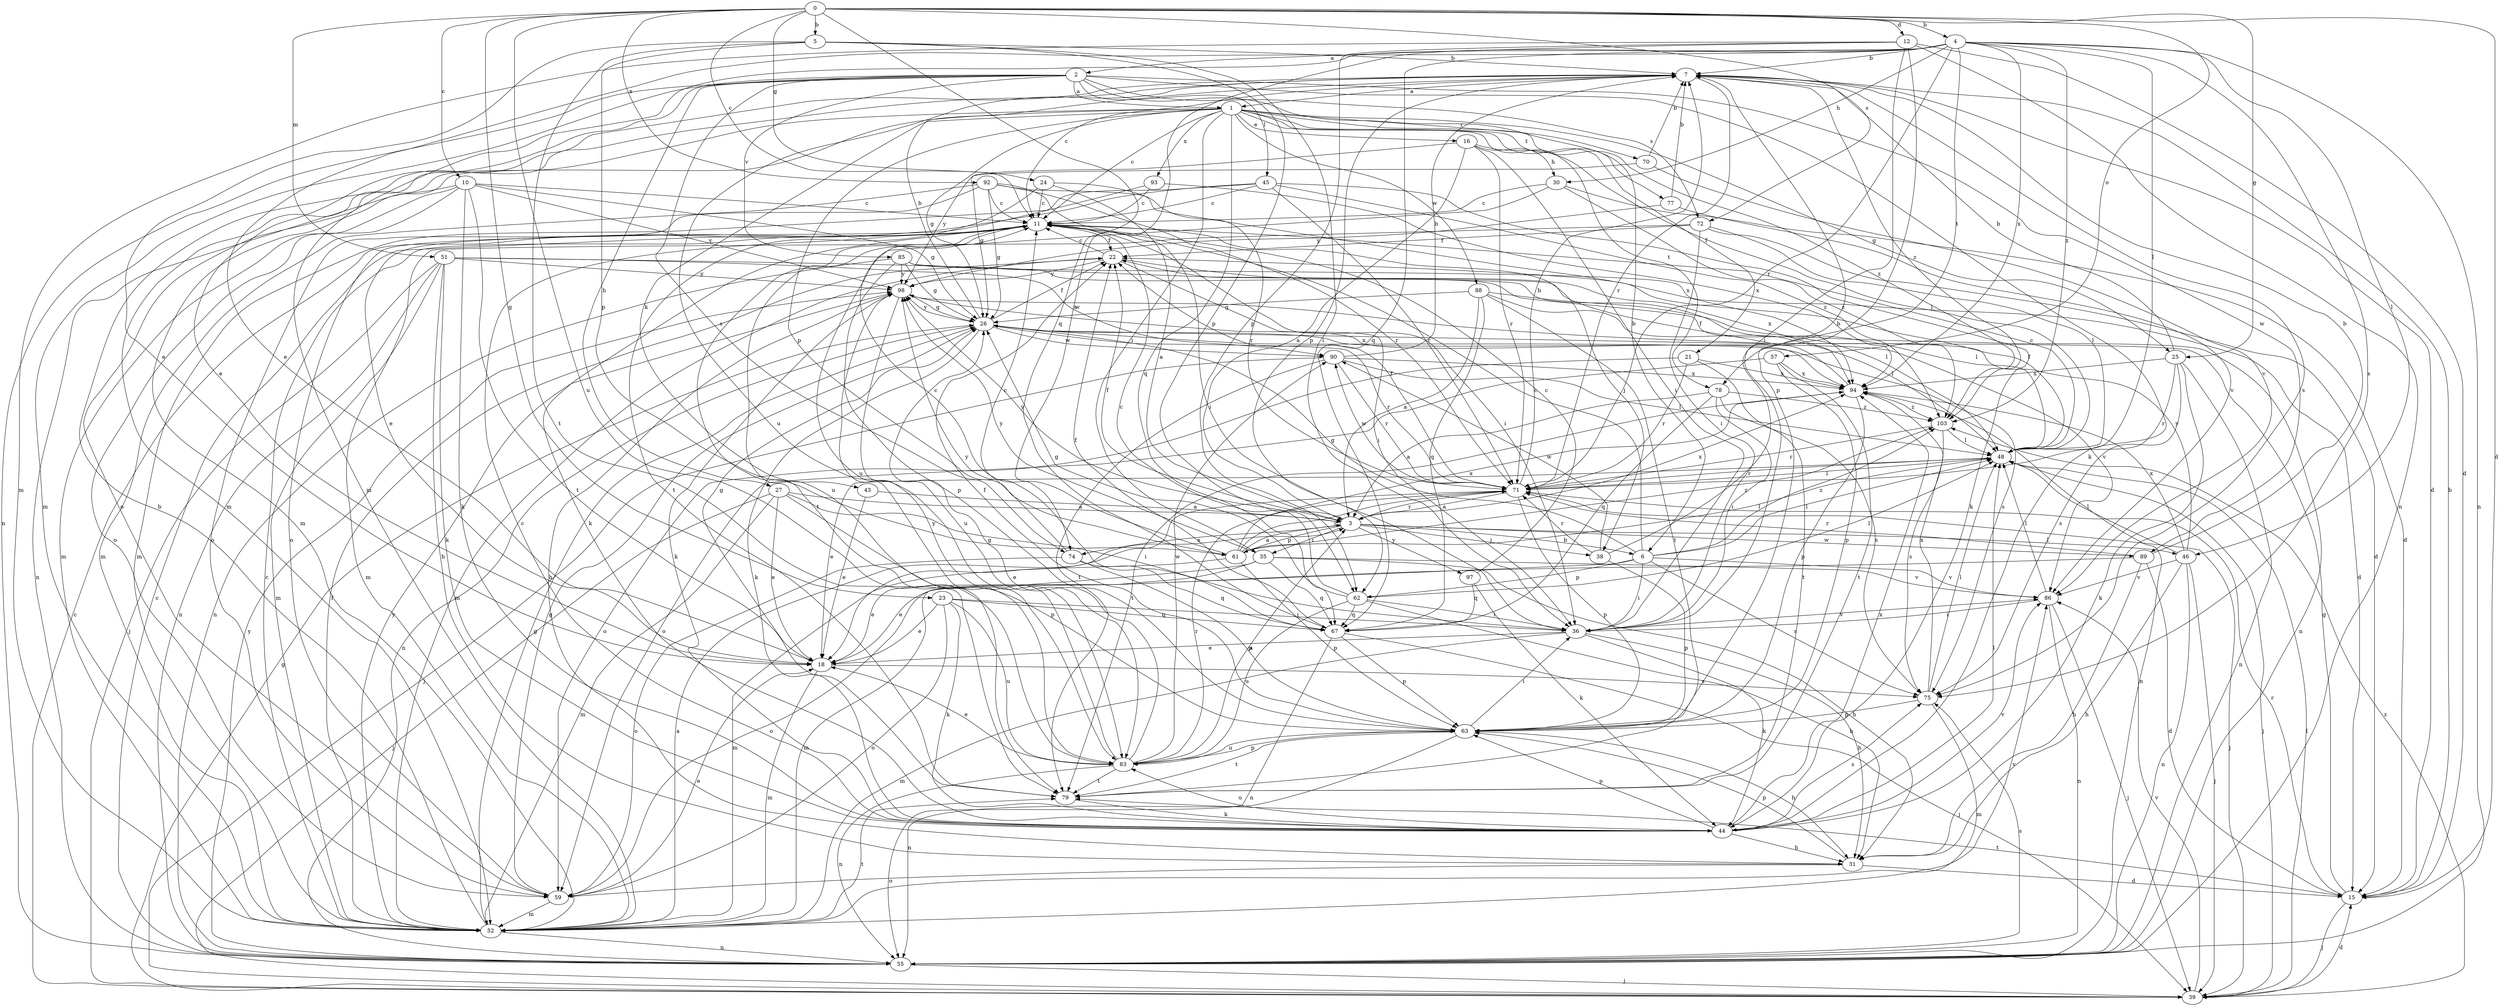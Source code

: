 strict digraph  {
0;
1;
2;
3;
4;
5;
6;
7;
10;
11;
12;
15;
16;
18;
21;
22;
23;
24;
25;
26;
27;
30;
31;
35;
36;
38;
39;
43;
44;
45;
46;
48;
51;
52;
55;
57;
59;
61;
62;
63;
67;
70;
71;
72;
74;
75;
77;
78;
79;
83;
85;
86;
88;
89;
90;
92;
93;
94;
97;
98;
103;
0 -> 4  [label=b];
0 -> 5  [label=b];
0 -> 10  [label=c];
0 -> 11  [label=c];
0 -> 12  [label=d];
0 -> 15  [label=d];
0 -> 23  [label=g];
0 -> 24  [label=g];
0 -> 25  [label=g];
0 -> 51  [label=m];
0 -> 57  [label=o];
0 -> 67  [label=q];
0 -> 72  [label=s];
0 -> 83  [label=u];
0 -> 92  [label=x];
1 -> 11  [label=c];
1 -> 16  [label=e];
1 -> 21  [label=f];
1 -> 25  [label=g];
1 -> 26  [label=g];
1 -> 35  [label=i];
1 -> 43  [label=k];
1 -> 52  [label=m];
1 -> 59  [label=o];
1 -> 61  [label=p];
1 -> 67  [label=q];
1 -> 70  [label=r];
1 -> 77  [label=t];
1 -> 78  [label=t];
1 -> 88  [label=w];
1 -> 93  [label=x];
1 -> 103  [label=z];
2 -> 1  [label=a];
2 -> 6  [label=b];
2 -> 18  [label=e];
2 -> 27  [label=h];
2 -> 44  [label=k];
2 -> 45  [label=l];
2 -> 52  [label=m];
2 -> 55  [label=n];
2 -> 72  [label=s];
2 -> 74  [label=s];
2 -> 85  [label=v];
2 -> 89  [label=w];
3 -> 6  [label=b];
3 -> 22  [label=f];
3 -> 35  [label=i];
3 -> 38  [label=j];
3 -> 46  [label=l];
3 -> 61  [label=p];
3 -> 71  [label=r];
3 -> 74  [label=s];
3 -> 89  [label=w];
3 -> 94  [label=x];
3 -> 97  [label=y];
3 -> 98  [label=y];
4 -> 7  [label=b];
4 -> 18  [label=e];
4 -> 30  [label=h];
4 -> 46  [label=l];
4 -> 48  [label=l];
4 -> 52  [label=m];
4 -> 55  [label=n];
4 -> 67  [label=q];
4 -> 71  [label=r];
4 -> 74  [label=s];
4 -> 75  [label=s];
4 -> 78  [label=t];
4 -> 94  [label=x];
4 -> 103  [label=z];
5 -> 7  [label=b];
5 -> 18  [label=e];
5 -> 36  [label=i];
5 -> 61  [label=p];
5 -> 62  [label=p];
5 -> 79  [label=t];
6 -> 11  [label=c];
6 -> 26  [label=g];
6 -> 36  [label=i];
6 -> 48  [label=l];
6 -> 59  [label=o];
6 -> 62  [label=p];
6 -> 75  [label=s];
6 -> 86  [label=v];
6 -> 103  [label=z];
7 -> 1  [label=a];
7 -> 11  [label=c];
7 -> 15  [label=d];
7 -> 52  [label=m];
7 -> 62  [label=p];
7 -> 71  [label=r];
7 -> 75  [label=s];
7 -> 83  [label=u];
7 -> 103  [label=z];
10 -> 11  [label=c];
10 -> 26  [label=g];
10 -> 44  [label=k];
10 -> 52  [label=m];
10 -> 55  [label=n];
10 -> 59  [label=o];
10 -> 79  [label=t];
10 -> 98  [label=y];
11 -> 22  [label=f];
11 -> 36  [label=i];
11 -> 38  [label=j];
11 -> 44  [label=k];
11 -> 79  [label=t];
11 -> 83  [label=u];
12 -> 2  [label=a];
12 -> 15  [label=d];
12 -> 36  [label=i];
12 -> 52  [label=m];
12 -> 55  [label=n];
12 -> 62  [label=p];
12 -> 63  [label=p];
15 -> 7  [label=b];
15 -> 26  [label=g];
15 -> 39  [label=j];
15 -> 71  [label=r];
15 -> 79  [label=t];
16 -> 3  [label=a];
16 -> 26  [label=g];
16 -> 30  [label=h];
16 -> 36  [label=i];
16 -> 48  [label=l];
16 -> 71  [label=r];
18 -> 26  [label=g];
18 -> 52  [label=m];
18 -> 75  [label=s];
21 -> 59  [label=o];
21 -> 71  [label=r];
21 -> 79  [label=t];
21 -> 94  [label=x];
22 -> 11  [label=c];
22 -> 36  [label=i];
22 -> 52  [label=m];
22 -> 94  [label=x];
22 -> 98  [label=y];
23 -> 18  [label=e];
23 -> 36  [label=i];
23 -> 44  [label=k];
23 -> 59  [label=o];
23 -> 67  [label=q];
23 -> 83  [label=u];
24 -> 3  [label=a];
24 -> 11  [label=c];
24 -> 71  [label=r];
24 -> 79  [label=t];
25 -> 7  [label=b];
25 -> 44  [label=k];
25 -> 55  [label=n];
25 -> 71  [label=r];
25 -> 75  [label=s];
25 -> 94  [label=x];
26 -> 7  [label=b];
26 -> 22  [label=f];
26 -> 44  [label=k];
26 -> 55  [label=n];
26 -> 71  [label=r];
26 -> 75  [label=s];
26 -> 86  [label=v];
26 -> 90  [label=w];
26 -> 98  [label=y];
27 -> 3  [label=a];
27 -> 18  [label=e];
27 -> 36  [label=i];
27 -> 39  [label=j];
27 -> 52  [label=m];
27 -> 63  [label=p];
30 -> 11  [label=c];
30 -> 15  [label=d];
30 -> 83  [label=u];
30 -> 103  [label=z];
31 -> 15  [label=d];
31 -> 59  [label=o];
31 -> 63  [label=p];
35 -> 18  [label=e];
35 -> 31  [label=h];
35 -> 52  [label=m];
35 -> 67  [label=q];
35 -> 86  [label=v];
35 -> 98  [label=y];
36 -> 18  [label=e];
36 -> 31  [label=h];
36 -> 44  [label=k];
36 -> 52  [label=m];
36 -> 86  [label=v];
38 -> 7  [label=b];
38 -> 63  [label=p];
38 -> 71  [label=r];
38 -> 90  [label=w];
39 -> 11  [label=c];
39 -> 15  [label=d];
39 -> 26  [label=g];
39 -> 48  [label=l];
39 -> 86  [label=v];
39 -> 103  [label=z];
43 -> 3  [label=a];
43 -> 18  [label=e];
44 -> 11  [label=c];
44 -> 31  [label=h];
44 -> 48  [label=l];
44 -> 63  [label=p];
44 -> 75  [label=s];
44 -> 83  [label=u];
44 -> 86  [label=v];
44 -> 94  [label=x];
45 -> 11  [label=c];
45 -> 44  [label=k];
45 -> 52  [label=m];
45 -> 59  [label=o];
45 -> 71  [label=r];
45 -> 103  [label=z];
46 -> 31  [label=h];
46 -> 39  [label=j];
46 -> 48  [label=l];
46 -> 55  [label=n];
46 -> 86  [label=v];
46 -> 94  [label=x];
46 -> 98  [label=y];
48 -> 11  [label=c];
48 -> 18  [label=e];
48 -> 22  [label=f];
48 -> 39  [label=j];
48 -> 71  [label=r];
51 -> 31  [label=h];
51 -> 39  [label=j];
51 -> 44  [label=k];
51 -> 48  [label=l];
51 -> 52  [label=m];
51 -> 55  [label=n];
51 -> 90  [label=w];
51 -> 98  [label=y];
52 -> 3  [label=a];
52 -> 7  [label=b];
52 -> 11  [label=c];
52 -> 22  [label=f];
52 -> 26  [label=g];
52 -> 55  [label=n];
52 -> 79  [label=t];
52 -> 86  [label=v];
52 -> 98  [label=y];
55 -> 11  [label=c];
55 -> 39  [label=j];
55 -> 75  [label=s];
55 -> 98  [label=y];
57 -> 59  [label=o];
57 -> 63  [label=p];
57 -> 79  [label=t];
57 -> 94  [label=x];
59 -> 18  [label=e];
59 -> 26  [label=g];
59 -> 52  [label=m];
61 -> 3  [label=a];
61 -> 11  [label=c];
61 -> 48  [label=l];
61 -> 52  [label=m];
61 -> 63  [label=p];
61 -> 71  [label=r];
61 -> 94  [label=x];
61 -> 103  [label=z];
62 -> 11  [label=c];
62 -> 26  [label=g];
62 -> 31  [label=h];
62 -> 36  [label=i];
62 -> 48  [label=l];
62 -> 67  [label=q];
62 -> 83  [label=u];
63 -> 22  [label=f];
63 -> 31  [label=h];
63 -> 36  [label=i];
63 -> 55  [label=n];
63 -> 79  [label=t];
63 -> 83  [label=u];
67 -> 22  [label=f];
67 -> 39  [label=j];
67 -> 55  [label=n];
67 -> 63  [label=p];
67 -> 98  [label=y];
70 -> 7  [label=b];
70 -> 86  [label=v];
70 -> 98  [label=y];
71 -> 3  [label=a];
71 -> 7  [label=b];
71 -> 18  [label=e];
71 -> 22  [label=f];
71 -> 39  [label=j];
71 -> 48  [label=l];
71 -> 63  [label=p];
71 -> 90  [label=w];
72 -> 15  [label=d];
72 -> 22  [label=f];
72 -> 36  [label=i];
72 -> 48  [label=l];
72 -> 52  [label=m];
74 -> 11  [label=c];
74 -> 59  [label=o];
74 -> 63  [label=p];
74 -> 67  [label=q];
75 -> 48  [label=l];
75 -> 52  [label=m];
75 -> 63  [label=p];
75 -> 94  [label=x];
77 -> 7  [label=b];
77 -> 86  [label=v];
77 -> 98  [label=y];
78 -> 3  [label=a];
78 -> 36  [label=i];
78 -> 67  [label=q];
78 -> 75  [label=s];
78 -> 103  [label=z];
79 -> 44  [label=k];
83 -> 3  [label=a];
83 -> 18  [label=e];
83 -> 26  [label=g];
83 -> 55  [label=n];
83 -> 63  [label=p];
83 -> 71  [label=r];
83 -> 79  [label=t];
83 -> 90  [label=w];
83 -> 98  [label=y];
85 -> 15  [label=d];
85 -> 26  [label=g];
85 -> 48  [label=l];
85 -> 55  [label=n];
85 -> 63  [label=p];
85 -> 98  [label=y];
86 -> 36  [label=i];
86 -> 39  [label=j];
86 -> 48  [label=l];
86 -> 55  [label=n];
88 -> 3  [label=a];
88 -> 26  [label=g];
88 -> 48  [label=l];
88 -> 55  [label=n];
88 -> 67  [label=q];
88 -> 79  [label=t];
89 -> 7  [label=b];
89 -> 15  [label=d];
89 -> 18  [label=e];
89 -> 31  [label=h];
89 -> 71  [label=r];
90 -> 7  [label=b];
90 -> 39  [label=j];
90 -> 48  [label=l];
90 -> 71  [label=r];
90 -> 79  [label=t];
90 -> 94  [label=x];
92 -> 11  [label=c];
92 -> 26  [label=g];
92 -> 36  [label=i];
92 -> 52  [label=m];
92 -> 59  [label=o];
92 -> 71  [label=r];
92 -> 94  [label=x];
93 -> 11  [label=c];
93 -> 18  [label=e];
93 -> 94  [label=x];
94 -> 22  [label=f];
94 -> 55  [label=n];
94 -> 63  [label=p];
94 -> 79  [label=t];
94 -> 103  [label=z];
97 -> 11  [label=c];
97 -> 44  [label=k];
97 -> 67  [label=q];
98 -> 26  [label=g];
98 -> 31  [label=h];
98 -> 44  [label=k];
98 -> 83  [label=u];
98 -> 94  [label=x];
103 -> 48  [label=l];
103 -> 71  [label=r];
103 -> 75  [label=s];
}
